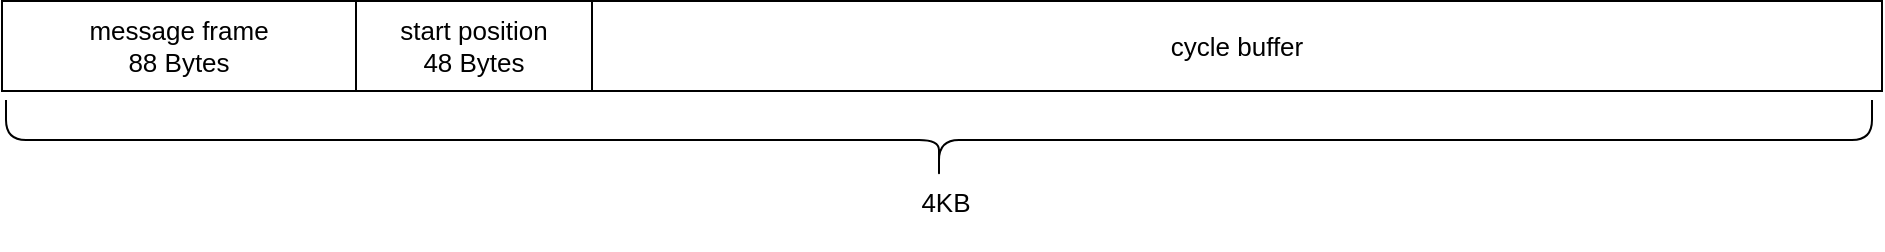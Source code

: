 <mxfile scale="3" border="0">
    <diagram id="LzTGRrPrDBO6Tm46XuKC" name="Page-1">
        <mxGraphModel dx="2411" dy="2190" grid="0" gridSize="10" guides="1" tooltips="1" connect="1" arrows="1" fold="1" page="0" pageScale="1" pageWidth="1600" pageHeight="1200" math="0" shadow="0">
            <root>
                <mxCell id="0"/>
                <mxCell id="1" parent="0"/>
                <mxCell id="405" value="message frame&lt;div&gt;88 Bytes&lt;/div&gt;" style="text;html=1;align=center;verticalAlign=middle;whiteSpace=wrap;rounded=0;strokeColor=default;fontSize=13;" parent="1" vertex="1">
                    <mxGeometry x="-903" y="-816.5" width="177" height="45" as="geometry"/>
                </mxCell>
                <mxCell id="410" value="cycle buffer" style="text;html=1;align=center;verticalAlign=middle;whiteSpace=wrap;rounded=0;strokeColor=default;fontSize=13;" parent="1" vertex="1">
                    <mxGeometry x="-608" y="-816.5" width="645" height="45" as="geometry"/>
                </mxCell>
                <mxCell id="411" value="&lt;span style=&quot;color: rgb(0, 0, 0);&quot;&gt;start position&lt;/span&gt;&lt;div&gt;48 Bytes&lt;/div&gt;" style="text;html=1;align=center;verticalAlign=middle;whiteSpace=wrap;rounded=0;strokeColor=default;fontSize=13;" parent="1" vertex="1">
                    <mxGeometry x="-726" y="-816.5" width="118" height="45" as="geometry"/>
                </mxCell>
                <mxCell id="417" value="" style="shape=curlyBracket;whiteSpace=wrap;html=1;rounded=1;flipH=1;labelPosition=right;verticalLabelPosition=middle;align=left;verticalAlign=middle;rotation=90;fontSize=13;" vertex="1" parent="1">
                    <mxGeometry x="-454.5" y="-1213.5" width="40" height="933" as="geometry"/>
                </mxCell>
                <mxCell id="418" value="&lt;span style=&quot;color: rgb(0, 0, 0); font-family: Helvetica; font-style: normal; font-variant-ligatures: normal; font-variant-caps: normal; font-weight: 400; letter-spacing: normal; orphans: 2; text-indent: 0px; text-transform: none; widows: 2; word-spacing: 0px; -webkit-text-stroke-width: 0px; white-space: normal; background-color: rgb(255, 255, 255); text-decoration-thickness: initial; text-decoration-style: initial; text-decoration-color: initial; float: none; display: inline !important;&quot;&gt;4KB&lt;/span&gt;" style="text;whiteSpace=wrap;html=1;align=center;fontSize=13;" vertex="1" parent="1">
                    <mxGeometry x="-477.998" y="-730.002" width="94" height="38" as="geometry"/>
                </mxCell>
            </root>
        </mxGraphModel>
    </diagram>
</mxfile>